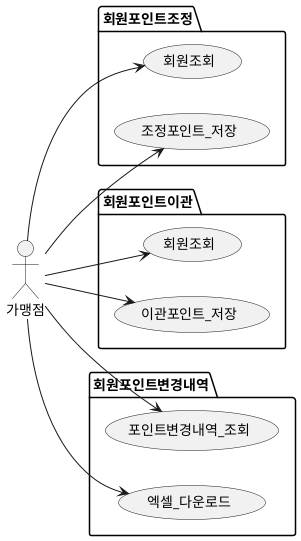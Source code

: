 @startuml Sample Usecase

left to right direction

actor "가맹점" as store

package 회원포인트조정{
  usecase 회원조회 AS PC10
  usecase 조정포인트_저장 AS PC11
}

store --> PC10
store --> PC11

package 회원포인트이관{
  usecase 회원조회 AS PT10
  usecase 이관포인트_저장 AS PT11
}

store --> PT10
store --> PT11

package 회원포인트변경내역{
  usecase 포인트변경내역_조회 AS PS10
  usecase 엑셀_다운로드 AS PS11
}

store --> PS10
store --> PS11


@enduml
